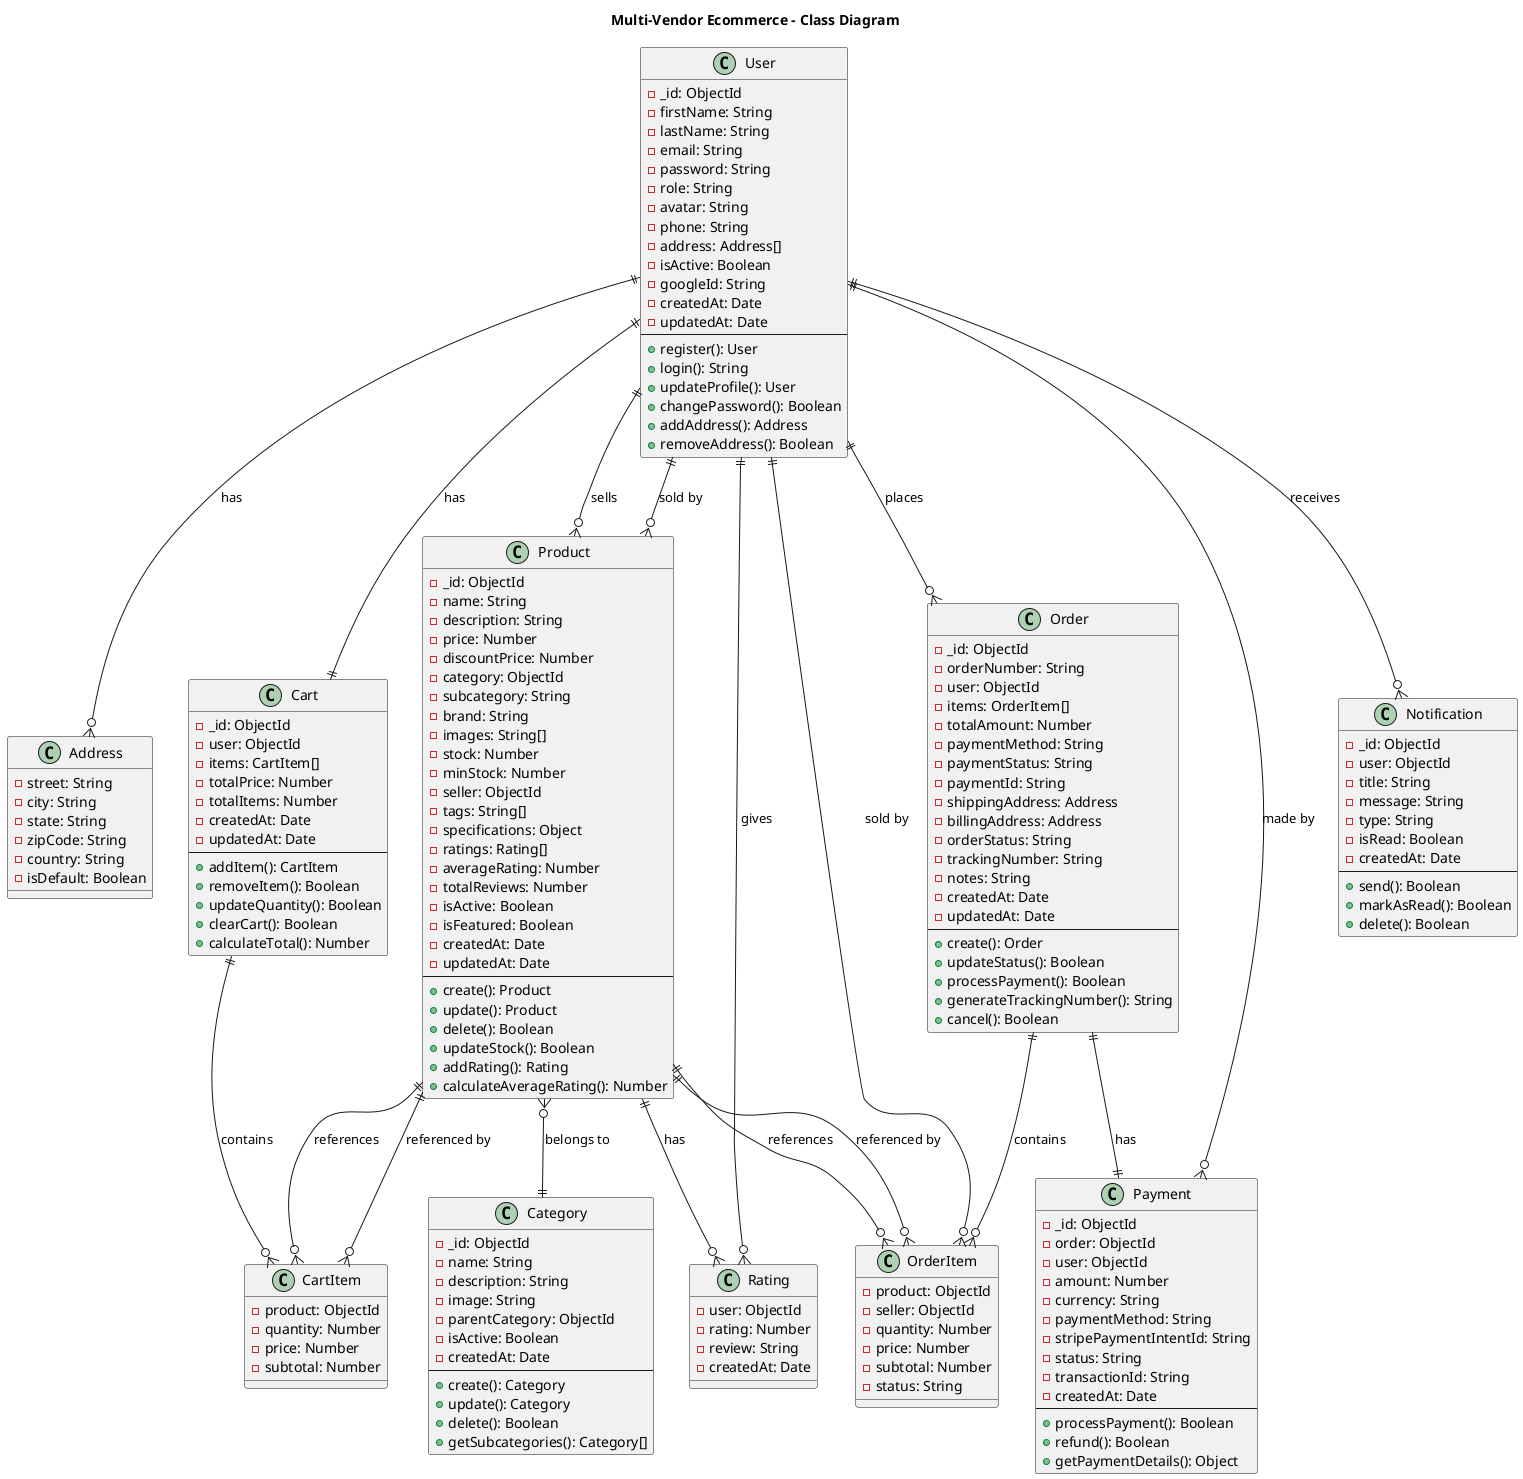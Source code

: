 @startuml Class_Diagram
title Multi-Vendor Ecommerce - Class Diagram

class User {
  -_id: ObjectId
  -firstName: String
  -lastName: String
  -email: String
  -password: String
  -role: String
  -avatar: String
  -phone: String
  -address: Address[]
  -isActive: Boolean
  -googleId: String
  -createdAt: Date
  -updatedAt: Date
  --
  +register(): User
  +login(): String
  +updateProfile(): User
  +changePassword(): Boolean
  +addAddress(): Address
  +removeAddress(): Boolean
}

class Address {
  -street: String
  -city: String
  -state: String
  -zipCode: String
  -country: String
  -isDefault: Boolean
}

class Product {
  -_id: ObjectId
  -name: String
  -description: String
  -price: Number
  -discountPrice: Number
  -category: ObjectId
  -subcategory: String
  -brand: String
  -images: String[]
  -stock: Number
  -minStock: Number
  -seller: ObjectId
  -tags: String[]
  -specifications: Object
  -ratings: Rating[]
  -averageRating: Number
  -totalReviews: Number
  -isActive: Boolean
  -isFeatured: Boolean
  -createdAt: Date
  -updatedAt: Date
  --
  +create(): Product
  +update(): Product
  +delete(): Boolean
  +updateStock(): Boolean
  +addRating(): Rating
  +calculateAverageRating(): Number
}

class Category {
  -_id: ObjectId
  -name: String
  -description: String
  -image: String
  -parentCategory: ObjectId
  -isActive: Boolean
  -createdAt: Date
  --
  +create(): Category
  +update(): Category
  +delete(): Boolean
  +getSubcategories(): Category[]
}

class Cart {
  -_id: ObjectId
  -user: ObjectId
  -items: CartItem[]
  -totalPrice: Number
  -totalItems: Number
  -createdAt: Date
  -updatedAt: Date
  --
  +addItem(): CartItem
  +removeItem(): Boolean
  +updateQuantity(): Boolean
  +clearCart(): Boolean
  +calculateTotal(): Number
}

class CartItem {
  -product: ObjectId
  -quantity: Number
  -price: Number
  -subtotal: Number
}

class Order {
  -_id: ObjectId
  -orderNumber: String
  -user: ObjectId
  -items: OrderItem[]
  -totalAmount: Number
  -paymentMethod: String
  -paymentStatus: String
  -paymentId: String
  -shippingAddress: Address
  -billingAddress: Address
  -orderStatus: String
  -trackingNumber: String
  -notes: String
  -createdAt: Date
  -updatedAt: Date
  --
  +create(): Order
  +updateStatus(): Boolean
  +processPayment(): Boolean
  +generateTrackingNumber(): String
  +cancel(): Boolean
}

class OrderItem {
  -product: ObjectId
  -seller: ObjectId
  -quantity: Number
  -price: Number
  -subtotal: Number
  -status: String
}

class Payment {
  -_id: ObjectId
  -order: ObjectId
  -user: ObjectId
  -amount: Number
  -currency: String
  -paymentMethod: String
  -stripePaymentIntentId: String
  -status: String
  -transactionId: String
  -createdAt: Date
  --
  +processPayment(): Boolean
  +refund(): Boolean
  +getPaymentDetails(): Object
}

class Rating {
  -user: ObjectId
  -rating: Number
  -review: String
  -createdAt: Date
}

class Notification {
  -_id: ObjectId
  -user: ObjectId
  -title: String
  -message: String
  -type: String
  -isRead: Boolean
  -createdAt: Date
  --
  +send(): Boolean
  +markAsRead(): Boolean
  +delete(): Boolean
}

' Relationships
User ||--o{ Address : has
User ||--o{ Product : sells
User ||--o{ Order : places
User ||--|| Cart : has
User ||--o{ Rating : gives
User ||--o{ Notification : receives

Product }o--|| Category : belongs to
Product ||--o{ Rating : has
Product }o--|| User : sold by

Cart ||--o{ CartItem : contains
CartItem }o--|| Product : references

Order ||--o{ OrderItem : contains
OrderItem }o--|| Product : references
OrderItem }o--|| User : sold by

Order ||--|| Payment : has
Payment }o--|| User : made by

Product ||--o{ CartItem : referenced by
Product ||--o{ OrderItem : referenced by

@enduml
